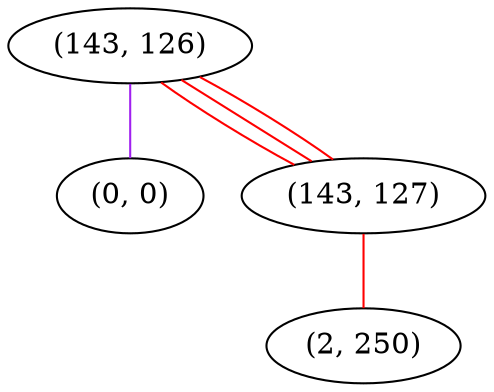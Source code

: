 graph "" {
"(143, 126)";
"(0, 0)";
"(143, 127)";
"(2, 250)";
"(143, 126)" -- "(0, 0)"  [color=purple, key=0, weight=4];
"(143, 126)" -- "(143, 127)"  [color=red, key=0, weight=1];
"(143, 126)" -- "(143, 127)"  [color=red, key=1, weight=1];
"(143, 126)" -- "(143, 127)"  [color=red, key=2, weight=1];
"(143, 127)" -- "(2, 250)"  [color=red, key=0, weight=1];
}
